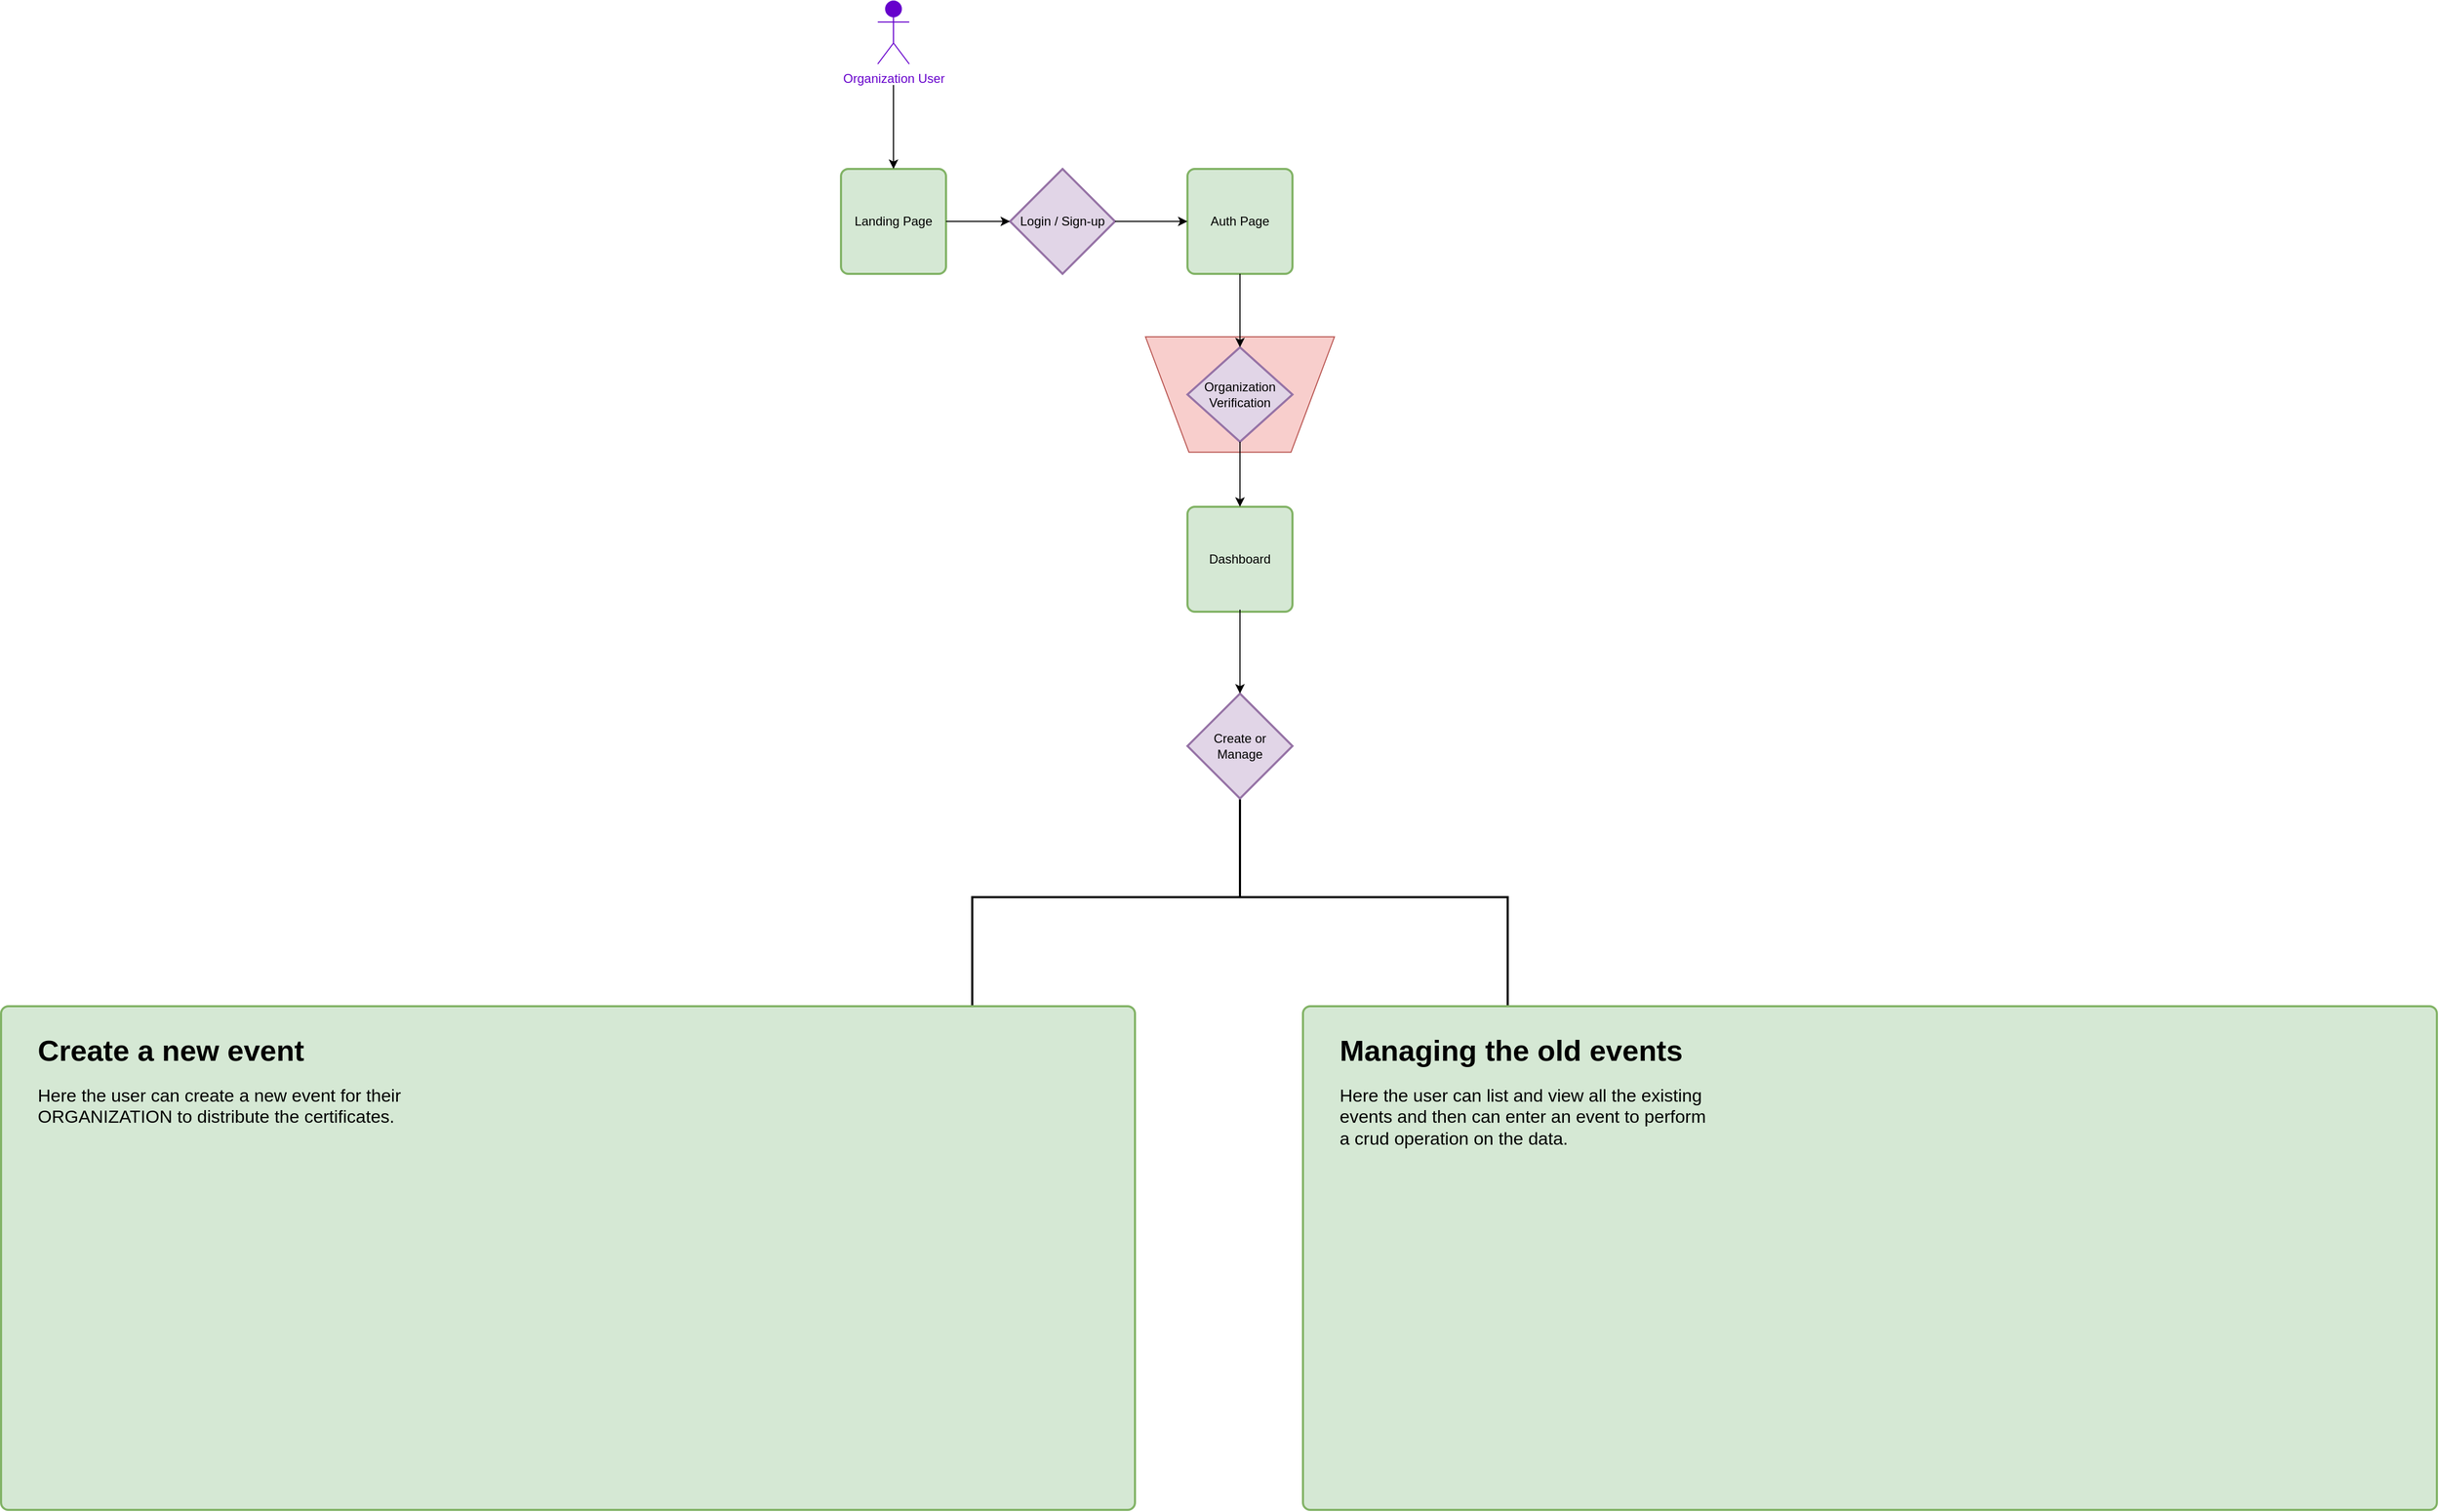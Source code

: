 <mxfile version="21.6.8" type="github">
  <diagram name="Page-1" id="26jy-_EbFpemDyZncVNP">
    <mxGraphModel dx="4080" dy="1773" grid="1" gridSize="10" guides="1" tooltips="1" connect="1" arrows="1" fold="1" page="1" pageScale="1" pageWidth="850" pageHeight="1100" math="0" shadow="0">
      <root>
        <mxCell id="0" />
        <mxCell id="1" parent="0" />
        <mxCell id="l8xyqsgmn4kDfwOyuNhK-28" value="" style="verticalLabelPosition=middle;verticalAlign=middle;html=1;shape=trapezoid;perimeter=trapezoidPerimeter;whiteSpace=wrap;size=0.23;arcSize=10;flipV=1;labelPosition=center;align=center;fillColor=#f8cecc;strokeColor=#b85450;" vertex="1" parent="1">
          <mxGeometry x="370" y="510" width="180" height="110" as="geometry" />
        </mxCell>
        <mxCell id="l8xyqsgmn4kDfwOyuNhK-1" value="Landing Page" style="rounded=1;whiteSpace=wrap;html=1;absoluteArcSize=1;arcSize=14;strokeWidth=2;fillColor=#d5e8d4;strokeColor=#82b366;" vertex="1" parent="1">
          <mxGeometry x="80" y="350" width="100" height="100" as="geometry" />
        </mxCell>
        <mxCell id="l8xyqsgmn4kDfwOyuNhK-2" value="Auth Page" style="rounded=1;whiteSpace=wrap;html=1;absoluteArcSize=1;arcSize=14;strokeWidth=2;fillColor=#d5e8d4;strokeColor=#82b366;" vertex="1" parent="1">
          <mxGeometry x="410" y="350" width="100" height="100" as="geometry" />
        </mxCell>
        <mxCell id="l8xyqsgmn4kDfwOyuNhK-3" value="Dashboard" style="rounded=1;whiteSpace=wrap;html=1;absoluteArcSize=1;arcSize=14;strokeWidth=2;fillColor=#d5e8d4;strokeColor=#82b366;" vertex="1" parent="1">
          <mxGeometry x="410" y="672" width="100" height="100" as="geometry" />
        </mxCell>
        <mxCell id="l8xyqsgmn4kDfwOyuNhK-4" value="Login / Sign-up" style="strokeWidth=2;html=1;shape=mxgraph.flowchart.decision;whiteSpace=wrap;fillColor=#e1d5e7;strokeColor=#9673a6;" vertex="1" parent="1">
          <mxGeometry x="241" y="350" width="100" height="100" as="geometry" />
        </mxCell>
        <mxCell id="l8xyqsgmn4kDfwOyuNhK-8" value="" style="endArrow=classic;html=1;rounded=0;exitX=1;exitY=0.5;exitDx=0;exitDy=0;exitPerimeter=0;entryX=0;entryY=0.5;entryDx=0;entryDy=0;" edge="1" parent="1" source="l8xyqsgmn4kDfwOyuNhK-4" target="l8xyqsgmn4kDfwOyuNhK-2">
          <mxGeometry width="50" height="50" relative="1" as="geometry">
            <mxPoint x="450" y="430" as="sourcePoint" />
            <mxPoint x="500" y="380" as="targetPoint" />
          </mxGeometry>
        </mxCell>
        <mxCell id="l8xyqsgmn4kDfwOyuNhK-9" value="" style="endArrow=classic;html=1;rounded=0;entryX=0;entryY=0.5;entryDx=0;entryDy=0;entryPerimeter=0;" edge="1" parent="1" source="l8xyqsgmn4kDfwOyuNhK-1" target="l8xyqsgmn4kDfwOyuNhK-4">
          <mxGeometry width="50" height="50" relative="1" as="geometry">
            <mxPoint x="450" y="430" as="sourcePoint" />
            <mxPoint x="500" y="380" as="targetPoint" />
          </mxGeometry>
        </mxCell>
        <mxCell id="l8xyqsgmn4kDfwOyuNhK-11" value="Organization Verification" style="rhombus;whiteSpace=wrap;html=1;fillColor=#e1d5e7;strokeColor=#9673a6;shadow=0;strokeWidth=2;" vertex="1" parent="1">
          <mxGeometry x="410" y="520" width="100" height="90" as="geometry" />
        </mxCell>
        <mxCell id="l8xyqsgmn4kDfwOyuNhK-12" value="" style="endArrow=classic;html=1;rounded=0;entryX=0.5;entryY=0;entryDx=0;entryDy=0;exitX=0.5;exitY=1;exitDx=0;exitDy=0;" edge="1" parent="1" source="l8xyqsgmn4kDfwOyuNhK-2" target="l8xyqsgmn4kDfwOyuNhK-11">
          <mxGeometry width="50" height="50" relative="1" as="geometry">
            <mxPoint x="400" y="470" as="sourcePoint" />
            <mxPoint x="450" y="420" as="targetPoint" />
          </mxGeometry>
        </mxCell>
        <mxCell id="l8xyqsgmn4kDfwOyuNhK-13" value="" style="endArrow=classic;html=1;rounded=0;entryX=0.5;entryY=0;entryDx=0;entryDy=0;exitX=0.5;exitY=1;exitDx=0;exitDy=0;" edge="1" parent="1" source="l8xyqsgmn4kDfwOyuNhK-11" target="l8xyqsgmn4kDfwOyuNhK-3">
          <mxGeometry width="50" height="50" relative="1" as="geometry">
            <mxPoint x="470" y="550" as="sourcePoint" />
            <mxPoint x="520" y="500" as="targetPoint" />
          </mxGeometry>
        </mxCell>
        <mxCell id="l8xyqsgmn4kDfwOyuNhK-14" value="Organization User" style="shape=umlActor;verticalLabelPosition=bottom;verticalAlign=top;html=1;outlineConnect=0;fillColor=#6600CC;strokeColor=#6600CC;fontColor=#6600CC;labelBackgroundColor=default;" vertex="1" parent="1">
          <mxGeometry x="115" y="190" width="30" height="60" as="geometry" />
        </mxCell>
        <mxCell id="l8xyqsgmn4kDfwOyuNhK-15" value="" style="endArrow=classic;html=1;rounded=0;entryX=0.5;entryY=0;entryDx=0;entryDy=0;" edge="1" parent="1" target="l8xyqsgmn4kDfwOyuNhK-1">
          <mxGeometry width="50" height="50" relative="1" as="geometry">
            <mxPoint x="130" y="270" as="sourcePoint" />
            <mxPoint x="370" y="180" as="targetPoint" />
          </mxGeometry>
        </mxCell>
        <mxCell id="l8xyqsgmn4kDfwOyuNhK-18" value="" style="strokeWidth=2;html=1;shape=mxgraph.flowchart.annotation_2;align=left;labelPosition=right;pointerEvents=1;direction=south;" vertex="1" parent="1">
          <mxGeometry x="205" y="940" width="510" height="208" as="geometry" />
        </mxCell>
        <mxCell id="l8xyqsgmn4kDfwOyuNhK-19" value="" style="rounded=1;whiteSpace=wrap;html=1;absoluteArcSize=1;arcSize=14;strokeWidth=2;fillColor=#d5e8d4;strokeColor=#82b366;" vertex="1" parent="1">
          <mxGeometry x="-720" y="1148" width="1080" height="480" as="geometry" />
        </mxCell>
        <mxCell id="l8xyqsgmn4kDfwOyuNhK-20" value="" style="rounded=1;whiteSpace=wrap;html=1;absoluteArcSize=1;arcSize=14;strokeWidth=2;fillColor=#d5e8d4;strokeColor=#82b366;" vertex="1" parent="1">
          <mxGeometry x="520" y="1148" width="1080" height="480" as="geometry" />
        </mxCell>
        <mxCell id="l8xyqsgmn4kDfwOyuNhK-21" value="&lt;h1&gt;&lt;font style=&quot;font-size: 28px;&quot;&gt;Managing the old events&lt;/font&gt;&lt;/h1&gt;&lt;p&gt;&lt;font style=&quot;font-size: 17px;&quot;&gt;Here the user can list and view all the existing events and then can enter an event to perform a crud operation on the data.&lt;/font&gt;&lt;/p&gt;" style="text;html=1;strokeColor=none;fillColor=none;spacing=5;spacingTop=-20;whiteSpace=wrap;overflow=hidden;rounded=0;" vertex="1" parent="1">
          <mxGeometry x="550" y="1168" width="360" height="122" as="geometry" />
        </mxCell>
        <mxCell id="l8xyqsgmn4kDfwOyuNhK-22" value="&lt;h1&gt;&lt;font style=&quot;font-size: 28px;&quot;&gt;Create a new event&lt;/font&gt;&lt;/h1&gt;&lt;p&gt;&lt;font style=&quot;font-size: 17px;&quot;&gt;Here the user can create a new event for their ORGANIZATION to distribute the certificates.&lt;/font&gt;&lt;/p&gt;" style="text;html=1;strokeColor=none;fillColor=none;spacing=5;spacingTop=-20;whiteSpace=wrap;overflow=hidden;rounded=0;" vertex="1" parent="1">
          <mxGeometry x="-690" y="1168" width="360" height="102" as="geometry" />
        </mxCell>
        <mxCell id="l8xyqsgmn4kDfwOyuNhK-24" value="&lt;font style=&quot;font-size: 12px;&quot;&gt;Create or&lt;br&gt;Manage&lt;/font&gt;" style="strokeWidth=2;html=1;shape=mxgraph.flowchart.decision;whiteSpace=wrap;fillColor=#e1d5e7;strokeColor=#9673a6;" vertex="1" parent="1">
          <mxGeometry x="410" y="850" width="100" height="100" as="geometry" />
        </mxCell>
        <mxCell id="l8xyqsgmn4kDfwOyuNhK-27" value="" style="endArrow=classic;html=1;rounded=0;entryX=0.5;entryY=0;entryDx=0;entryDy=0;entryPerimeter=0;" edge="1" parent="1" target="l8xyqsgmn4kDfwOyuNhK-24">
          <mxGeometry width="50" height="50" relative="1" as="geometry">
            <mxPoint x="460" y="770" as="sourcePoint" />
            <mxPoint x="470" y="682" as="targetPoint" />
          </mxGeometry>
        </mxCell>
      </root>
    </mxGraphModel>
  </diagram>
</mxfile>
